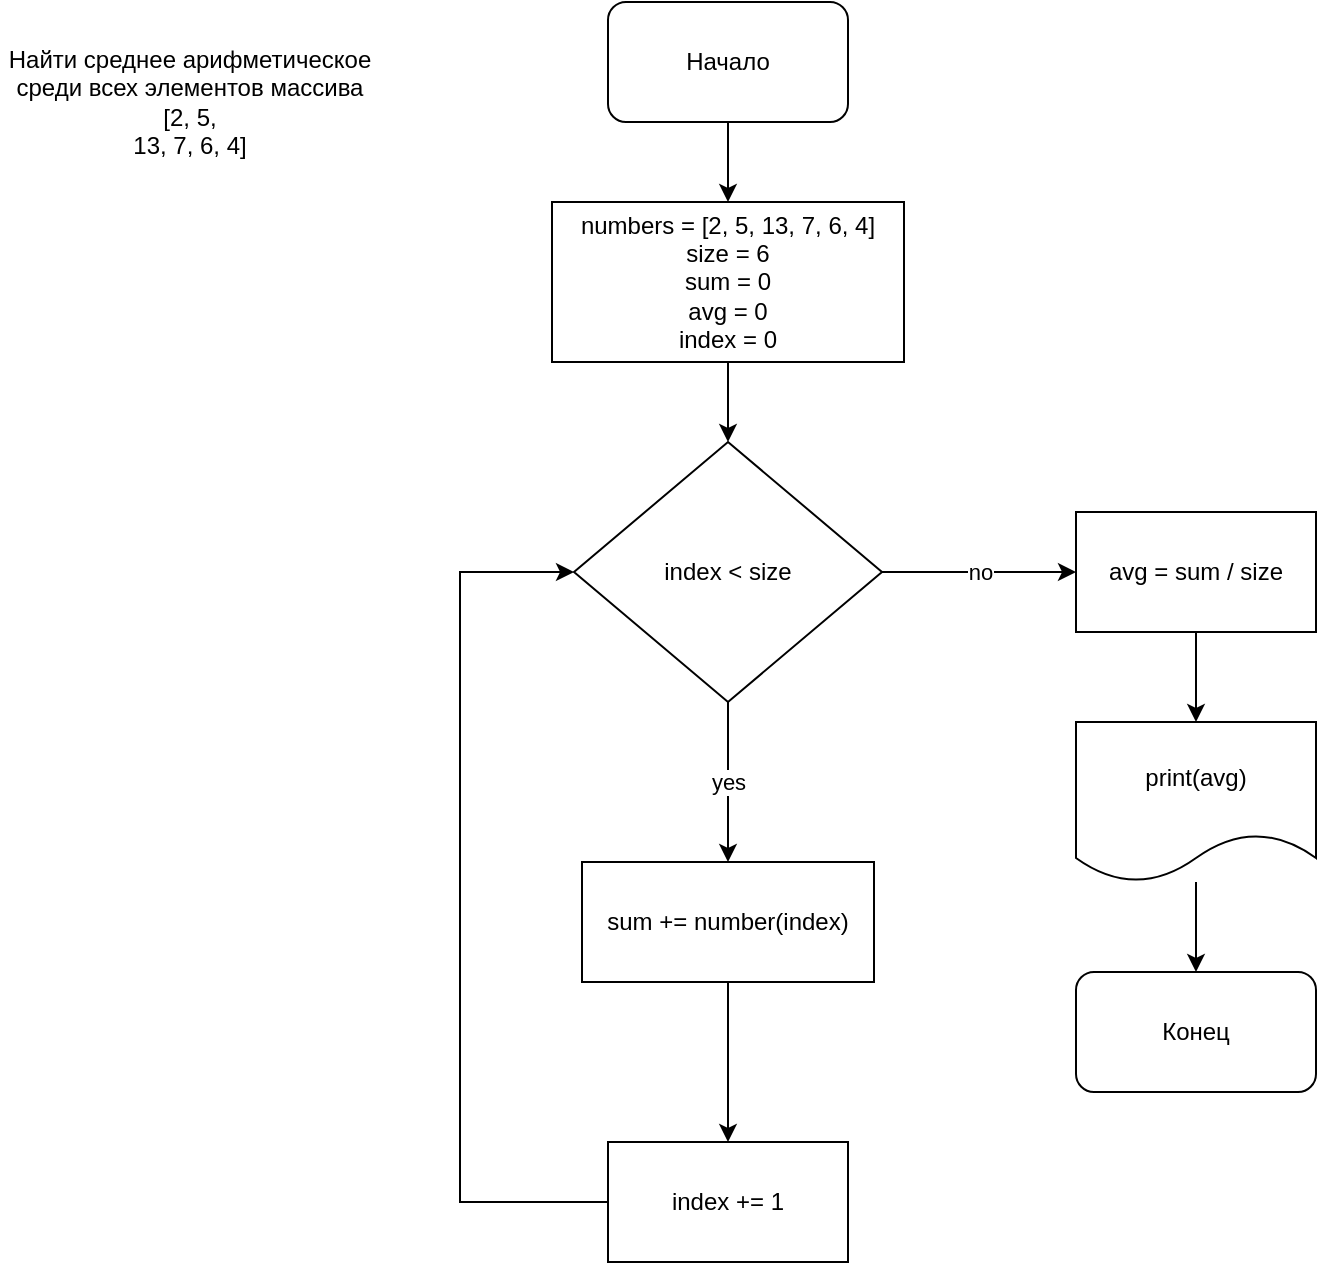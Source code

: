 <mxfile version="22.1.2" type="device">
  <diagram id="C5RBs43oDa-KdzZeNtuy" name="Page-1">
    <mxGraphModel dx="1050" dy="723" grid="1" gridSize="10" guides="1" tooltips="1" connect="1" arrows="1" fold="1" page="1" pageScale="1" pageWidth="827" pageHeight="1169" math="0" shadow="0">
      <root>
        <mxCell id="WIyWlLk6GJQsqaUBKTNV-0" />
        <mxCell id="WIyWlLk6GJQsqaUBKTNV-1" parent="WIyWlLk6GJQsqaUBKTNV-0" />
        <mxCell id="YOyxNGKHcGNXCFZ_hqvo-15" value="" style="edgeStyle=orthogonalEdgeStyle;rounded=0;orthogonalLoop=1;jettySize=auto;html=1;" edge="1" parent="WIyWlLk6GJQsqaUBKTNV-1" source="YOyxNGKHcGNXCFZ_hqvo-3" target="YOyxNGKHcGNXCFZ_hqvo-4">
          <mxGeometry relative="1" as="geometry" />
        </mxCell>
        <mxCell id="YOyxNGKHcGNXCFZ_hqvo-3" value="Начало" style="rounded=1;whiteSpace=wrap;html=1;" vertex="1" parent="WIyWlLk6GJQsqaUBKTNV-1">
          <mxGeometry x="354" y="40" width="120" height="60" as="geometry" />
        </mxCell>
        <mxCell id="YOyxNGKHcGNXCFZ_hqvo-16" value="" style="edgeStyle=orthogonalEdgeStyle;rounded=0;orthogonalLoop=1;jettySize=auto;html=1;" edge="1" parent="WIyWlLk6GJQsqaUBKTNV-1" source="YOyxNGKHcGNXCFZ_hqvo-4" target="YOyxNGKHcGNXCFZ_hqvo-5">
          <mxGeometry relative="1" as="geometry" />
        </mxCell>
        <mxCell id="YOyxNGKHcGNXCFZ_hqvo-4" value="numbers = [2, 5, 13, 7, 6, 4]&lt;br&gt;size = 6&lt;br&gt;sum = 0&lt;br&gt;avg = 0&lt;br&gt;index = 0" style="rounded=0;whiteSpace=wrap;html=1;" vertex="1" parent="WIyWlLk6GJQsqaUBKTNV-1">
          <mxGeometry x="326" y="140" width="176" height="80" as="geometry" />
        </mxCell>
        <mxCell id="YOyxNGKHcGNXCFZ_hqvo-7" value="no" style="edgeStyle=orthogonalEdgeStyle;rounded=0;orthogonalLoop=1;jettySize=auto;html=1;" edge="1" parent="WIyWlLk6GJQsqaUBKTNV-1" source="YOyxNGKHcGNXCFZ_hqvo-5" target="YOyxNGKHcGNXCFZ_hqvo-6">
          <mxGeometry relative="1" as="geometry">
            <Array as="points">
              <mxPoint x="540" y="325" />
              <mxPoint x="540" y="325" />
            </Array>
          </mxGeometry>
        </mxCell>
        <mxCell id="YOyxNGKHcGNXCFZ_hqvo-11" value="yes" style="edgeStyle=orthogonalEdgeStyle;rounded=0;orthogonalLoop=1;jettySize=auto;html=1;" edge="1" parent="WIyWlLk6GJQsqaUBKTNV-1" source="YOyxNGKHcGNXCFZ_hqvo-5" target="YOyxNGKHcGNXCFZ_hqvo-10">
          <mxGeometry relative="1" as="geometry" />
        </mxCell>
        <mxCell id="YOyxNGKHcGNXCFZ_hqvo-5" value="index &amp;lt; size" style="rhombus;whiteSpace=wrap;html=1;" vertex="1" parent="WIyWlLk6GJQsqaUBKTNV-1">
          <mxGeometry x="337" y="260" width="154" height="130" as="geometry" />
        </mxCell>
        <mxCell id="YOyxNGKHcGNXCFZ_hqvo-9" value="" style="edgeStyle=orthogonalEdgeStyle;rounded=0;orthogonalLoop=1;jettySize=auto;html=1;" edge="1" parent="WIyWlLk6GJQsqaUBKTNV-1" source="YOyxNGKHcGNXCFZ_hqvo-6" target="YOyxNGKHcGNXCFZ_hqvo-8">
          <mxGeometry relative="1" as="geometry" />
        </mxCell>
        <mxCell id="YOyxNGKHcGNXCFZ_hqvo-6" value="avg = sum / size" style="whiteSpace=wrap;html=1;" vertex="1" parent="WIyWlLk6GJQsqaUBKTNV-1">
          <mxGeometry x="588" y="295" width="120" height="60" as="geometry" />
        </mxCell>
        <mxCell id="YOyxNGKHcGNXCFZ_hqvo-19" value="" style="edgeStyle=orthogonalEdgeStyle;rounded=0;orthogonalLoop=1;jettySize=auto;html=1;" edge="1" parent="WIyWlLk6GJQsqaUBKTNV-1" source="YOyxNGKHcGNXCFZ_hqvo-8" target="YOyxNGKHcGNXCFZ_hqvo-18">
          <mxGeometry relative="1" as="geometry" />
        </mxCell>
        <mxCell id="YOyxNGKHcGNXCFZ_hqvo-8" value="print(avg)" style="shape=document;whiteSpace=wrap;html=1;boundedLbl=1;" vertex="1" parent="WIyWlLk6GJQsqaUBKTNV-1">
          <mxGeometry x="588" y="400" width="120" height="80" as="geometry" />
        </mxCell>
        <mxCell id="YOyxNGKHcGNXCFZ_hqvo-13" value="" style="edgeStyle=orthogonalEdgeStyle;rounded=0;orthogonalLoop=1;jettySize=auto;html=1;" edge="1" parent="WIyWlLk6GJQsqaUBKTNV-1" source="YOyxNGKHcGNXCFZ_hqvo-10" target="YOyxNGKHcGNXCFZ_hqvo-12">
          <mxGeometry relative="1" as="geometry" />
        </mxCell>
        <mxCell id="YOyxNGKHcGNXCFZ_hqvo-10" value="sum += number(index)" style="whiteSpace=wrap;html=1;" vertex="1" parent="WIyWlLk6GJQsqaUBKTNV-1">
          <mxGeometry x="341" y="470" width="146" height="60" as="geometry" />
        </mxCell>
        <mxCell id="YOyxNGKHcGNXCFZ_hqvo-12" value="index += 1" style="whiteSpace=wrap;html=1;" vertex="1" parent="WIyWlLk6GJQsqaUBKTNV-1">
          <mxGeometry x="354" y="610" width="120" height="60" as="geometry" />
        </mxCell>
        <mxCell id="YOyxNGKHcGNXCFZ_hqvo-14" value="" style="endArrow=classic;html=1;rounded=0;exitX=0;exitY=0.5;exitDx=0;exitDy=0;entryX=0;entryY=0.5;entryDx=0;entryDy=0;" edge="1" parent="WIyWlLk6GJQsqaUBKTNV-1" source="YOyxNGKHcGNXCFZ_hqvo-12" target="YOyxNGKHcGNXCFZ_hqvo-5">
          <mxGeometry width="50" height="50" relative="1" as="geometry">
            <mxPoint x="390" y="400" as="sourcePoint" />
            <mxPoint x="440" y="350" as="targetPoint" />
            <Array as="points">
              <mxPoint x="280" y="640" />
              <mxPoint x="280" y="325" />
            </Array>
          </mxGeometry>
        </mxCell>
        <mxCell id="YOyxNGKHcGNXCFZ_hqvo-17" value="Найти среднее арифметическое среди всех элементов массива [2, 5,&lt;br/&gt;13, 7, 6, 4]" style="text;html=1;strokeColor=none;fillColor=none;align=center;verticalAlign=middle;whiteSpace=wrap;rounded=0;" vertex="1" parent="WIyWlLk6GJQsqaUBKTNV-1">
          <mxGeometry x="50" y="40" width="190" height="100" as="geometry" />
        </mxCell>
        <mxCell id="YOyxNGKHcGNXCFZ_hqvo-18" value="Конец" style="rounded=1;whiteSpace=wrap;html=1;" vertex="1" parent="WIyWlLk6GJQsqaUBKTNV-1">
          <mxGeometry x="588" y="525" width="120" height="60" as="geometry" />
        </mxCell>
      </root>
    </mxGraphModel>
  </diagram>
</mxfile>
